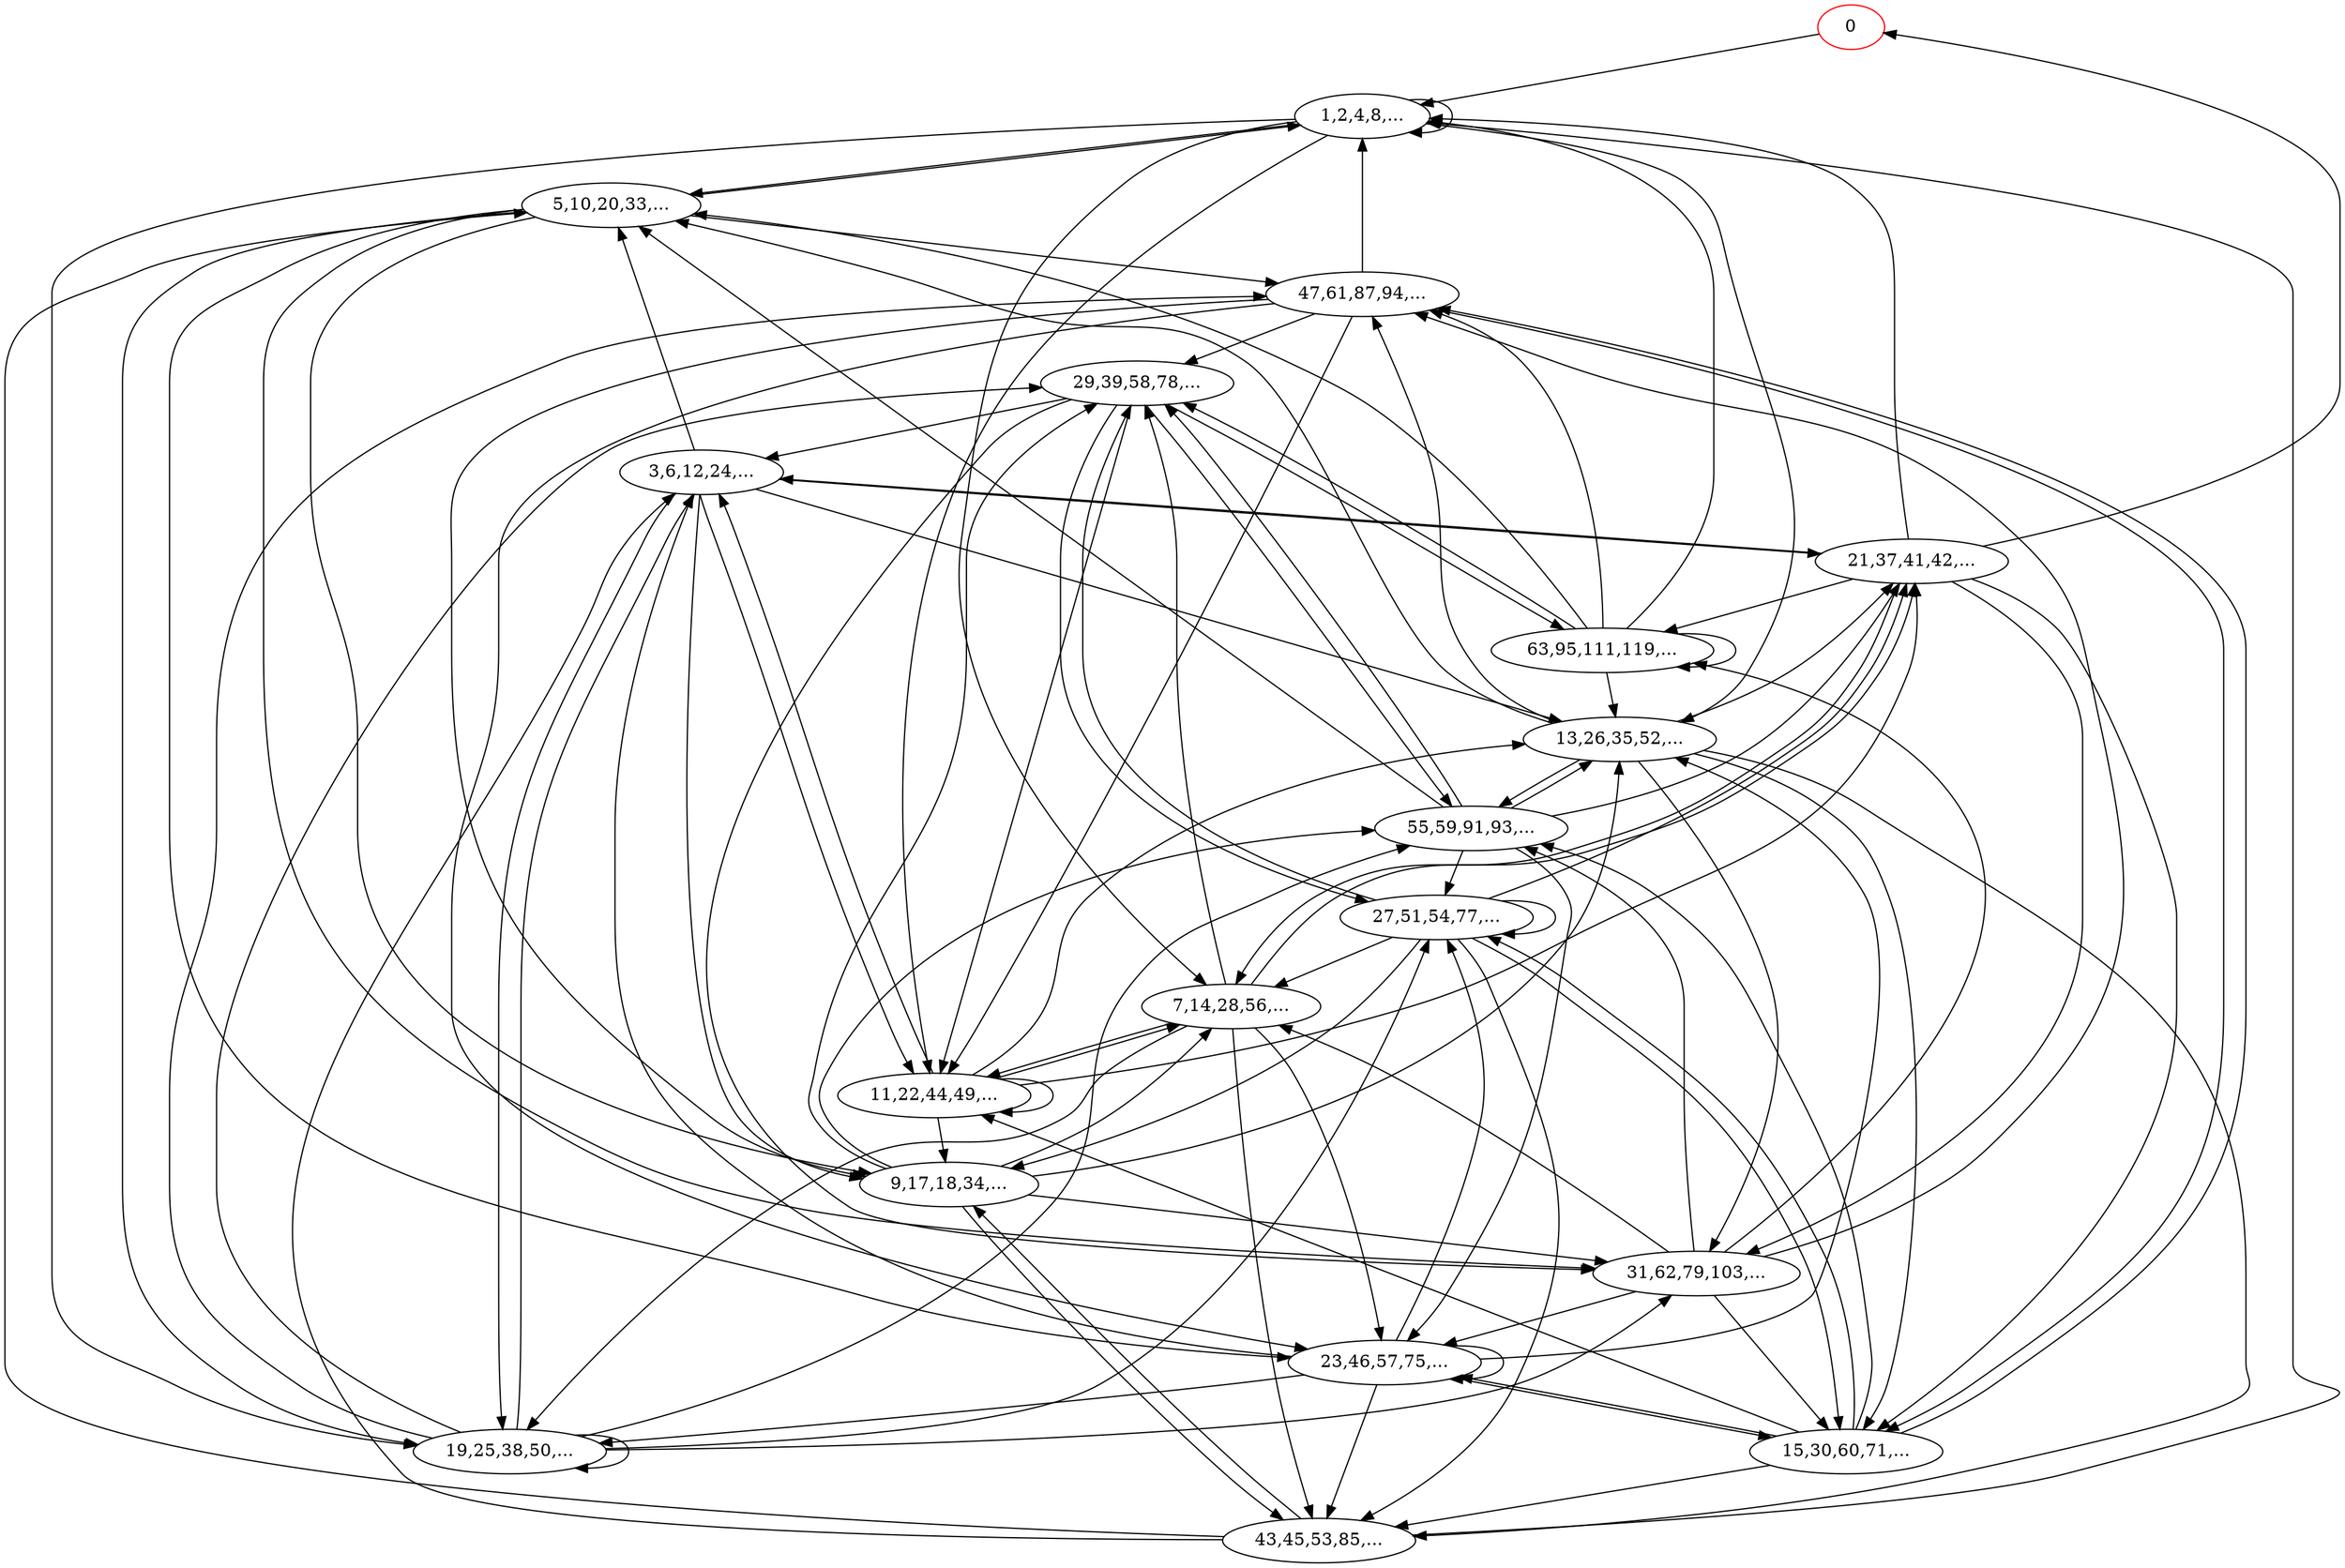 digraph G {
0[label="0", color="red", bgcolor="red"];
1[label="1,2,4,8,...", color="black", bgcolor="lightgrey"];
2[label="3,6,12,24,...", color="black", bgcolor="lightgrey"];
3[label="5,10,20,33,...", color="black", bgcolor="lightgrey"];
4[label="7,14,28,56,...", color="black", bgcolor="lightgrey"];
5[label="9,17,18,34,...", color="black", bgcolor="lightgrey"];
6[label="11,22,44,49,...", color="black", bgcolor="lightgrey"];
7[label="13,26,35,52,...", color="black", bgcolor="lightgrey"];
8[label="15,30,60,71,...", color="black", bgcolor="lightgrey"];
9[label="19,25,38,50,...", color="black", bgcolor="lightgrey"];
10[label="21,37,41,42,...", color="black", bgcolor="lightgrey"];
11[label="23,46,57,75,...", color="black", bgcolor="lightgrey"];
12[label="27,51,54,77,...", color="black", bgcolor="lightgrey"];
13[label="29,39,58,78,...", color="black", bgcolor="lightgrey"];
14[label="31,62,79,103,...", color="black", bgcolor="lightgrey"];
15[label="43,45,53,85,...", color="black", bgcolor="lightgrey"];
16[label="47,61,87,94,...", color="black", bgcolor="lightgrey"];
17[label="55,59,91,93,...", color="black", bgcolor="lightgrey"];
18[label="63,95,111,119,...", color="black", bgcolor="lightgrey"];
0->1 ;
1->1 ;
1->3 ;
1->4 ;
1->6 ;
1->7 ;
1->9 ;
2->3 ;
2->5 ;
2->6 ;
2->7 ;
2->9 ;
2->10 ;
3->1 ;
3->5 ;
3->9 ;
3->11 ;
3->14 ;
3->16 ;
4->6 ;
4->9 ;
4->10 ;
4->11 ;
4->13 ;
4->15 ;
5->4 ;
5->7 ;
5->13 ;
5->14 ;
5->15 ;
5->17 ;
6->2 ;
6->4 ;
6->5 ;
6->6 ;
6->7 ;
6->10 ;
7->3 ;
7->8 ;
7->10 ;
7->14 ;
7->15 ;
7->16 ;
7->17 ;
8->6 ;
8->11 ;
8->12 ;
8->15 ;
8->16 ;
8->17 ;
9->2 ;
9->9 ;
9->12 ;
9->13 ;
9->14 ;
9->16 ;
9->17 ;
10->0 ;
10->1 ;
10->2 ;
10->4 ;
10->8 ;
10->14 ;
10->18 ;
11->2 ;
11->7 ;
11->8 ;
11->9 ;
11->11 ;
11->12 ;
11->15 ;
12->4 ;
12->5 ;
12->8 ;
12->10 ;
12->12 ;
12->13 ;
12->15 ;
13->2 ;
13->6 ;
13->12 ;
13->14 ;
13->17 ;
13->18 ;
14->4 ;
14->8 ;
14->11 ;
14->16 ;
14->17 ;
14->18 ;
15->1 ;
15->2 ;
15->3 ;
15->5 ;
16->1 ;
16->5 ;
16->6 ;
16->8 ;
16->11 ;
16->13 ;
17->3 ;
17->7 ;
17->10 ;
17->11 ;
17->12 ;
17->13 ;
18->1 ;
18->3 ;
18->7 ;
18->13 ;
18->16 ;
18->18 ;
}
